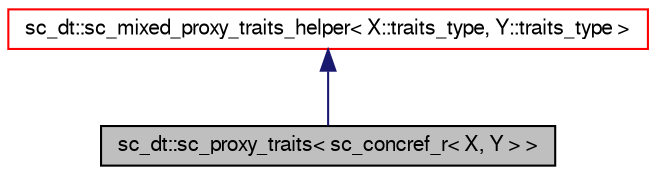 digraph G
{
  edge [fontname="FreeSans",fontsize="10",labelfontname="FreeSans",labelfontsize="10"];
  node [fontname="FreeSans",fontsize="10",shape=record];
  Node1 [label="sc_dt::sc_proxy_traits\< sc_concref_r\< X, Y \> \>",height=0.2,width=0.4,color="black", fillcolor="grey75", style="filled" fontcolor="black"];
  Node2 -> Node1 [dir=back,color="midnightblue",fontsize="10",style="solid",fontname="FreeSans"];
  Node2 [label="sc_dt::sc_mixed_proxy_traits_helper\< X::traits_type, Y::traits_type \>",height=0.2,width=0.4,color="red", fillcolor="white", style="filled",URL="$a00124.html"];
}
